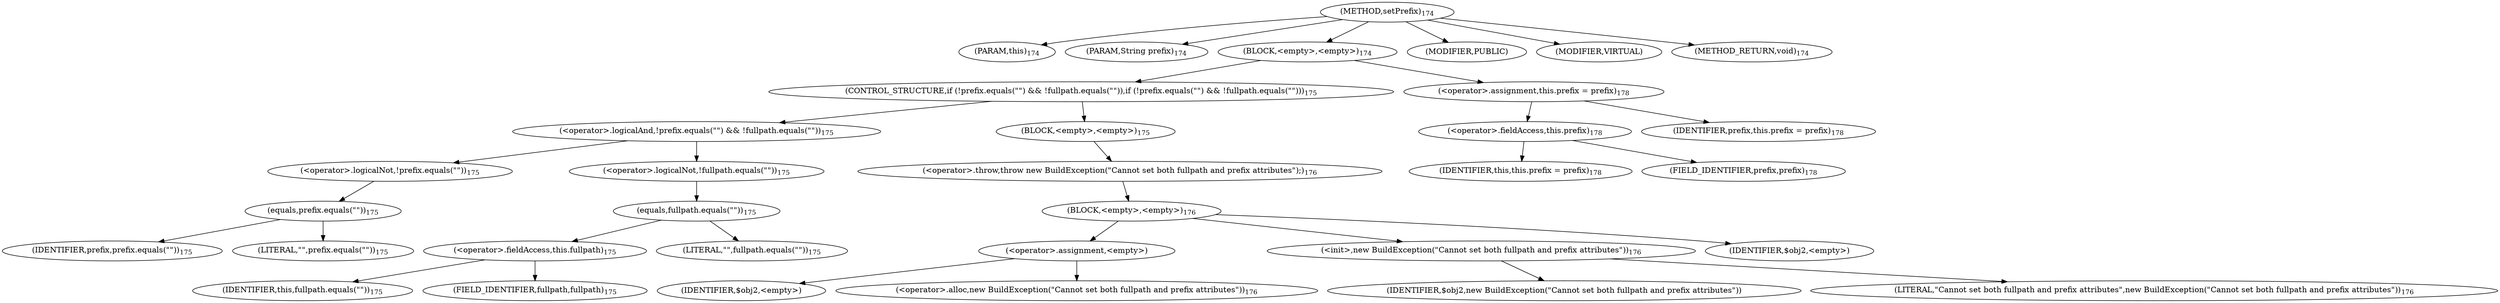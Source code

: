 digraph "setPrefix" {  
"403" [label = <(METHOD,setPrefix)<SUB>174</SUB>> ]
"20" [label = <(PARAM,this)<SUB>174</SUB>> ]
"404" [label = <(PARAM,String prefix)<SUB>174</SUB>> ]
"405" [label = <(BLOCK,&lt;empty&gt;,&lt;empty&gt;)<SUB>174</SUB>> ]
"406" [label = <(CONTROL_STRUCTURE,if (!prefix.equals(&quot;&quot;) &amp;&amp; !fullpath.equals(&quot;&quot;)),if (!prefix.equals(&quot;&quot;) &amp;&amp; !fullpath.equals(&quot;&quot;)))<SUB>175</SUB>> ]
"407" [label = <(&lt;operator&gt;.logicalAnd,!prefix.equals(&quot;&quot;) &amp;&amp; !fullpath.equals(&quot;&quot;))<SUB>175</SUB>> ]
"408" [label = <(&lt;operator&gt;.logicalNot,!prefix.equals(&quot;&quot;))<SUB>175</SUB>> ]
"409" [label = <(equals,prefix.equals(&quot;&quot;))<SUB>175</SUB>> ]
"410" [label = <(IDENTIFIER,prefix,prefix.equals(&quot;&quot;))<SUB>175</SUB>> ]
"411" [label = <(LITERAL,&quot;&quot;,prefix.equals(&quot;&quot;))<SUB>175</SUB>> ]
"412" [label = <(&lt;operator&gt;.logicalNot,!fullpath.equals(&quot;&quot;))<SUB>175</SUB>> ]
"413" [label = <(equals,fullpath.equals(&quot;&quot;))<SUB>175</SUB>> ]
"414" [label = <(&lt;operator&gt;.fieldAccess,this.fullpath)<SUB>175</SUB>> ]
"415" [label = <(IDENTIFIER,this,fullpath.equals(&quot;&quot;))<SUB>175</SUB>> ]
"416" [label = <(FIELD_IDENTIFIER,fullpath,fullpath)<SUB>175</SUB>> ]
"417" [label = <(LITERAL,&quot;&quot;,fullpath.equals(&quot;&quot;))<SUB>175</SUB>> ]
"418" [label = <(BLOCK,&lt;empty&gt;,&lt;empty&gt;)<SUB>175</SUB>> ]
"419" [label = <(&lt;operator&gt;.throw,throw new BuildException(&quot;Cannot set both fullpath and prefix attributes&quot;);)<SUB>176</SUB>> ]
"420" [label = <(BLOCK,&lt;empty&gt;,&lt;empty&gt;)<SUB>176</SUB>> ]
"421" [label = <(&lt;operator&gt;.assignment,&lt;empty&gt;)> ]
"422" [label = <(IDENTIFIER,$obj2,&lt;empty&gt;)> ]
"423" [label = <(&lt;operator&gt;.alloc,new BuildException(&quot;Cannot set both fullpath and prefix attributes&quot;))<SUB>176</SUB>> ]
"424" [label = <(&lt;init&gt;,new BuildException(&quot;Cannot set both fullpath and prefix attributes&quot;))<SUB>176</SUB>> ]
"425" [label = <(IDENTIFIER,$obj2,new BuildException(&quot;Cannot set both fullpath and prefix attributes&quot;))> ]
"426" [label = <(LITERAL,&quot;Cannot set both fullpath and prefix attributes&quot;,new BuildException(&quot;Cannot set both fullpath and prefix attributes&quot;))<SUB>176</SUB>> ]
"427" [label = <(IDENTIFIER,$obj2,&lt;empty&gt;)> ]
"428" [label = <(&lt;operator&gt;.assignment,this.prefix = prefix)<SUB>178</SUB>> ]
"429" [label = <(&lt;operator&gt;.fieldAccess,this.prefix)<SUB>178</SUB>> ]
"19" [label = <(IDENTIFIER,this,this.prefix = prefix)<SUB>178</SUB>> ]
"430" [label = <(FIELD_IDENTIFIER,prefix,prefix)<SUB>178</SUB>> ]
"431" [label = <(IDENTIFIER,prefix,this.prefix = prefix)<SUB>178</SUB>> ]
"432" [label = <(MODIFIER,PUBLIC)> ]
"433" [label = <(MODIFIER,VIRTUAL)> ]
"434" [label = <(METHOD_RETURN,void)<SUB>174</SUB>> ]
  "403" -> "20" 
  "403" -> "404" 
  "403" -> "405" 
  "403" -> "432" 
  "403" -> "433" 
  "403" -> "434" 
  "405" -> "406" 
  "405" -> "428" 
  "406" -> "407" 
  "406" -> "418" 
  "407" -> "408" 
  "407" -> "412" 
  "408" -> "409" 
  "409" -> "410" 
  "409" -> "411" 
  "412" -> "413" 
  "413" -> "414" 
  "413" -> "417" 
  "414" -> "415" 
  "414" -> "416" 
  "418" -> "419" 
  "419" -> "420" 
  "420" -> "421" 
  "420" -> "424" 
  "420" -> "427" 
  "421" -> "422" 
  "421" -> "423" 
  "424" -> "425" 
  "424" -> "426" 
  "428" -> "429" 
  "428" -> "431" 
  "429" -> "19" 
  "429" -> "430" 
}
